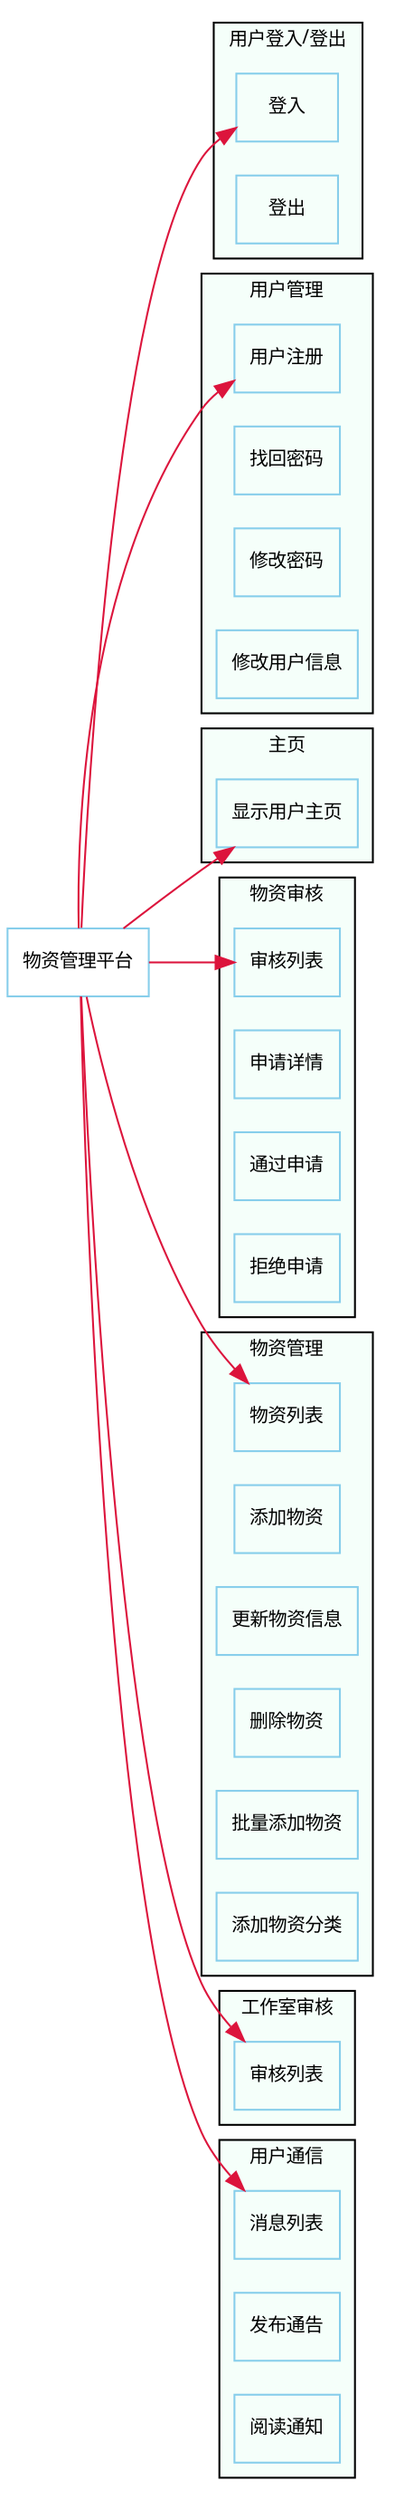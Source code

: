 digraph function_struct {
fontname = "SimHei";
fontsize = 10;       
rankdir = LR;

node [fontname = "SimHei", fontsize = 10, color="skyblue", shape="box"];
edge [fontname = "SimHei", fontsize = 10, color="crimson", style="solid"];

ResPlat [label="物资管理平台"];

subgraph cluster_login {
    label="用户登入/登出";
    bgcolor="mintcream";
    login [label="登入"];
    logout [label="登出"];
}

subgraph cluster_user {
    label="用户管理";
    bgcolor="mintcream";
    register [label="用户注册"];
    reset_password [label="找回密码"];
    change_password [label="修改密码"];
    change_info [label="修改用户信息"];
}

subgraph cluster_home {
    label="主页";
    bgcolor="mintcream";
    home [label="显示用户主页"];
}

subgraph cluster_material_check {
    label="物资审核";
    bgcolor="mintcream";
    list [label="审核列表"];
    detail [label="申请详情"];
    pass [label="通过申请"];
    refuse [label="拒绝申请"];
}

subgraph cluster_material_manage {
    label="物资管理";
    bgcolor="mintcream";
    mlist [label="物资列表"];
    add [label="添加物资"];
    update [label="更新物资信息"];
    del [label="删除物资"];
    upload [label="批量添加物资"];
    add_cat [label="添加物资分类"];
}

subgraph cluster_room_check {
    label="工作室审核";
    bgcolor="mintcream";
    rlist [label="审核列表"];
    pass [label="通过申请"];
    refuse [label="拒绝申请"];
}

subgraph cluster_conn {
    label="用户通信";
    bgcolor="mintcream";
    clist [label="消息列表"];
    push [label="发布通告"];
    read [label="阅读通知"];
}

ResPlat -> login;
ResPlat -> register;
ResPlat -> list;
ResPlat -> clist;
ResPlat -> rlist;
ResPlat -> mlist;
ResPlat -> home;

}
